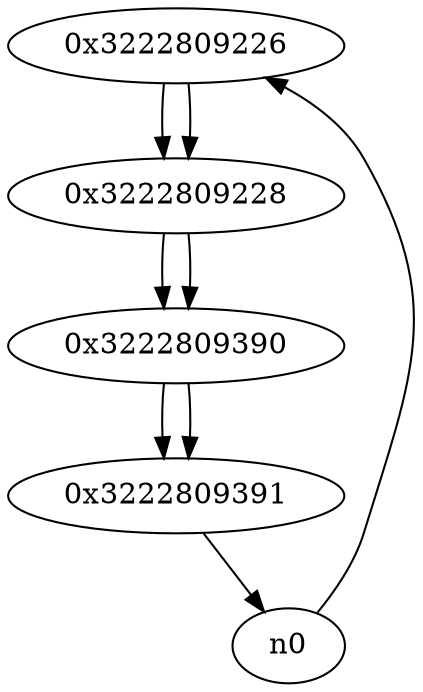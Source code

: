 digraph G{
/* nodes */
  n1 [label="0x3222809226"]
  n2 [label="0x3222809228"]
  n3 [label="0x3222809390"]
  n4 [label="0x3222809391"]
/* edges */
n1 -> n2;
n0 -> n1;
n2 -> n3;
n1 -> n2;
n3 -> n4;
n2 -> n3;
n4 -> n0;
n3 -> n4;
}
